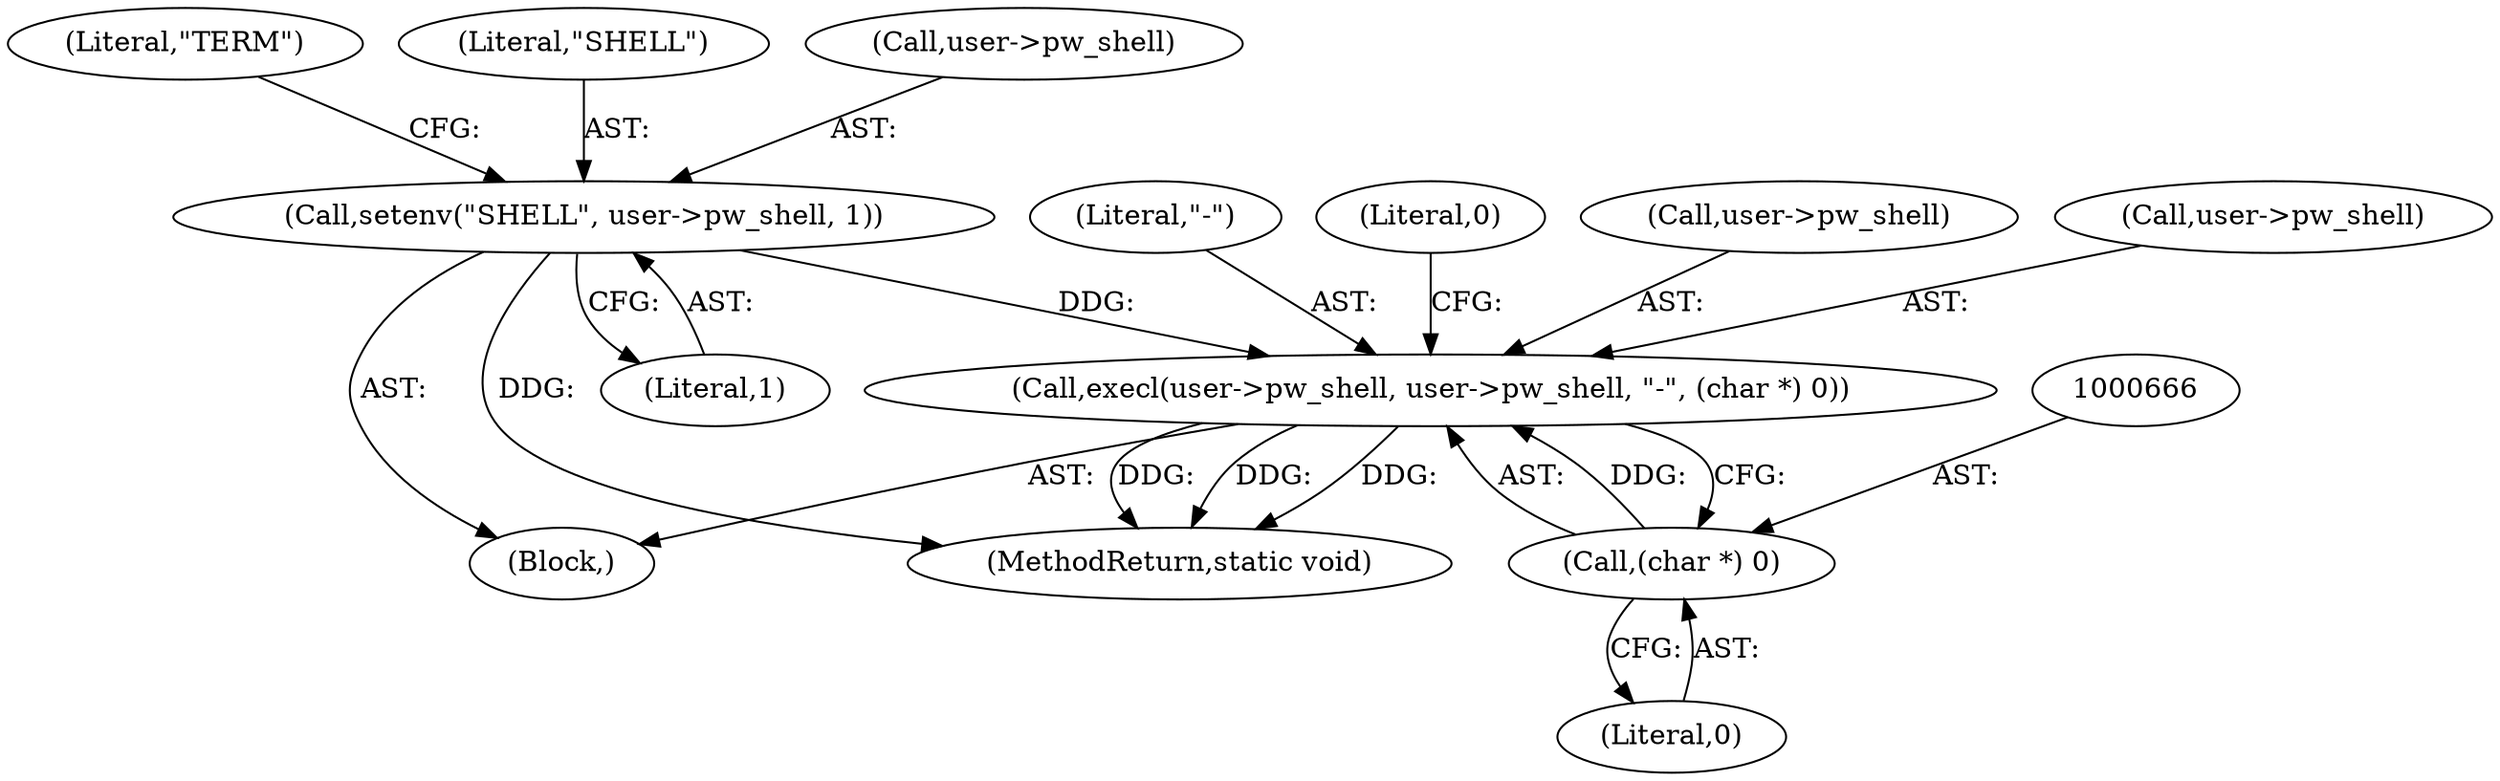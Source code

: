 digraph "0_MAC-Telnet_b69d11727d4f0f8cf719c79e3fb700f55ca03e9a_2@pointer" {
"1000657" [label="(Call,execl(user->pw_shell, user->pw_shell, \"-\", (char *) 0))"];
"1000498" [label="(Call,setenv(\"SHELL\", user->pw_shell, 1))"];
"1000665" [label="(Call,(char *) 0)"];
"1000472" [label="(Block,)"];
"1000664" [label="(Literal,\"-\")"];
"1000665" [label="(Call,(char *) 0)"];
"1000498" [label="(Call,setenv(\"SHELL\", user->pw_shell, 1))"];
"1000669" [label="(Literal,0)"];
"1000661" [label="(Call,user->pw_shell)"];
"1000667" [label="(Literal,0)"];
"1000693" [label="(MethodReturn,static void)"];
"1000657" [label="(Call,execl(user->pw_shell, user->pw_shell, \"-\", (char *) 0))"];
"1000505" [label="(Literal,\"TERM\")"];
"1000658" [label="(Call,user->pw_shell)"];
"1000499" [label="(Literal,\"SHELL\")"];
"1000500" [label="(Call,user->pw_shell)"];
"1000503" [label="(Literal,1)"];
"1000657" -> "1000472"  [label="AST: "];
"1000657" -> "1000665"  [label="CFG: "];
"1000658" -> "1000657"  [label="AST: "];
"1000661" -> "1000657"  [label="AST: "];
"1000664" -> "1000657"  [label="AST: "];
"1000665" -> "1000657"  [label="AST: "];
"1000669" -> "1000657"  [label="CFG: "];
"1000657" -> "1000693"  [label="DDG: "];
"1000657" -> "1000693"  [label="DDG: "];
"1000657" -> "1000693"  [label="DDG: "];
"1000498" -> "1000657"  [label="DDG: "];
"1000665" -> "1000657"  [label="DDG: "];
"1000498" -> "1000472"  [label="AST: "];
"1000498" -> "1000503"  [label="CFG: "];
"1000499" -> "1000498"  [label="AST: "];
"1000500" -> "1000498"  [label="AST: "];
"1000503" -> "1000498"  [label="AST: "];
"1000505" -> "1000498"  [label="CFG: "];
"1000498" -> "1000693"  [label="DDG: "];
"1000665" -> "1000667"  [label="CFG: "];
"1000666" -> "1000665"  [label="AST: "];
"1000667" -> "1000665"  [label="AST: "];
}
